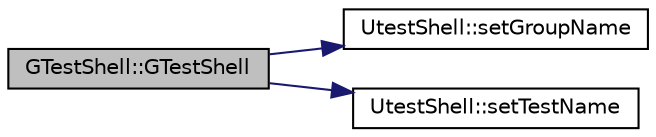 digraph "GTestShell::GTestShell"
{
 // LATEX_PDF_SIZE
  edge [fontname="Helvetica",fontsize="10",labelfontname="Helvetica",labelfontsize="10"];
  node [fontname="Helvetica",fontsize="10",shape=record];
  rankdir="LR";
  Node1 [label="GTestShell::GTestShell",height=0.2,width=0.4,color="black", fillcolor="grey75", style="filled", fontcolor="black",tooltip=" "];
  Node1 -> Node2 [color="midnightblue",fontsize="10",style="solid",fontname="Helvetica"];
  Node2 [label="UtestShell::setGroupName",height=0.2,width=0.4,color="black", fillcolor="white", style="filled",URL="$classUtestShell.html#a8bbfb553468a42dc5bd8dc6da6fcde66",tooltip=" "];
  Node1 -> Node3 [color="midnightblue",fontsize="10",style="solid",fontname="Helvetica"];
  Node3 [label="UtestShell::setTestName",height=0.2,width=0.4,color="black", fillcolor="white", style="filled",URL="$classUtestShell.html#ac4f6e66a19ed69b53ace9760f2c0ef73",tooltip=" "];
}
